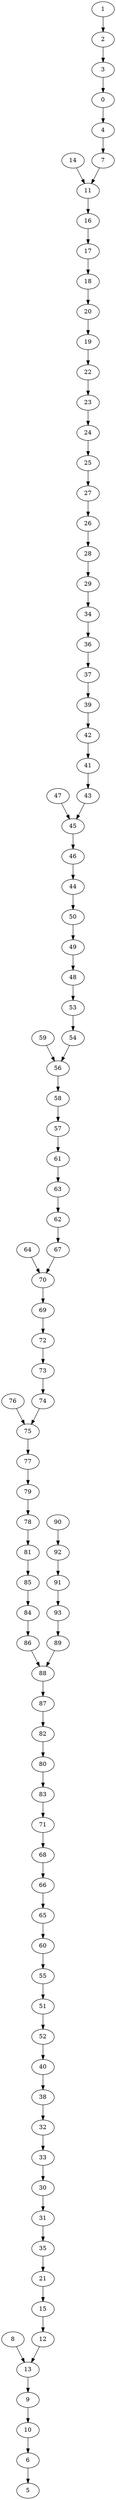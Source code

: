 digraph BarabasiAlbert_nodes_100_GradoMax_3_DFS_I_5 {
5;
2;
4;
6;
3;
10;
8;
9;
13;
12;
14;
15;
21;
19;
35;
29;
31;
23;
30;
27;
33;
26;
32;
36;
38;
39;
40;
42;
52;
49;
51;
53;
55;
57;
60;
59;
65;
64;
66;
67;
68;
69;
71;
72;
83;
77;
80;
79;
82;
76;
87;
86;
88;
89;
92;
93;
90;
91;
84;
81;
85;
73;
78;
75;
74;
70;
62;
61;
63;
58;
50;
56;
54;
47;
48;
44;
41;
46;
43;
45;
37;
34;
28;
25;
24;
22;
20;
17;
18;
16;
11;
7;
1;
0;
0 -> 4;
1 -> 2;
2 -> 3;
3 -> 0;
4 -> 7;
6 -> 5;
7 -> 11;
8 -> 13;
9 -> 10;
10 -> 6;
11 -> 16;
12 -> 13;
13 -> 9;
14 -> 11;
15 -> 12;
16 -> 17;
17 -> 18;
18 -> 20;
19 -> 22;
20 -> 19;
21 -> 15;
22 -> 23;
23 -> 24;
24 -> 25;
25 -> 27;
26 -> 28;
27 -> 26;
28 -> 29;
29 -> 34;
30 -> 31;
31 -> 35;
32 -> 33;
33 -> 30;
34 -> 36;
35 -> 21;
36 -> 37;
37 -> 39;
38 -> 32;
39 -> 42;
40 -> 38;
41 -> 43;
42 -> 41;
43 -> 45;
44 -> 50;
45 -> 46;
46 -> 44;
47 -> 45;
48 -> 53;
49 -> 48;
50 -> 49;
51 -> 52;
52 -> 40;
53 -> 54;
54 -> 56;
55 -> 51;
56 -> 58;
57 -> 61;
58 -> 57;
59 -> 56;
60 -> 55;
61 -> 63;
62 -> 67;
63 -> 62;
64 -> 70;
65 -> 60;
66 -> 65;
67 -> 70;
68 -> 66;
69 -> 72;
70 -> 69;
71 -> 68;
72 -> 73;
73 -> 74;
74 -> 75;
75 -> 77;
76 -> 75;
77 -> 79;
78 -> 81;
79 -> 78;
80 -> 83;
81 -> 85;
82 -> 80;
83 -> 71;
84 -> 86;
85 -> 84;
86 -> 88;
87 -> 82;
88 -> 87;
89 -> 88;
90 -> 92;
91 -> 93;
92 -> 91;
93 -> 89;
}